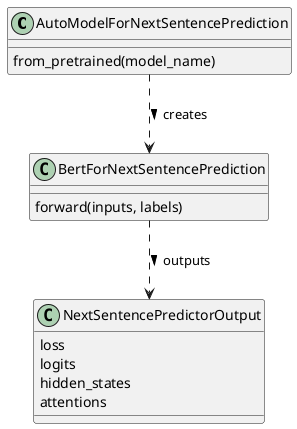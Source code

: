 @startuml

' https://huggingface.co/docs/transformers/model_doc/auto#transformers.AutoModelForNextSentencePrediction
class AutoModelForNextSentencePrediction {
    from_pretrained(model_name)
}

' https://huggingface.co/docs/transformers/v4.36.1/en/main_classes/output#transformers.modeling_outputs.NextSentencePredictorOutput
class   NextSentencePredictorOutput {

    loss
    logits
    hidden_states
    attentions
}

' https://huggingface.co/docs/transformers/model_doc/bert#transformers.BertForNextSentencePrediction
class BertForNextSentencePrediction {

    forward(inputs, labels)
}

AutoModelForNextSentencePrediction ..> BertForNextSentencePrediction : creates >
BertForNextSentencePrediction ..> NextSentencePredictorOutput : outputs >
@enduml